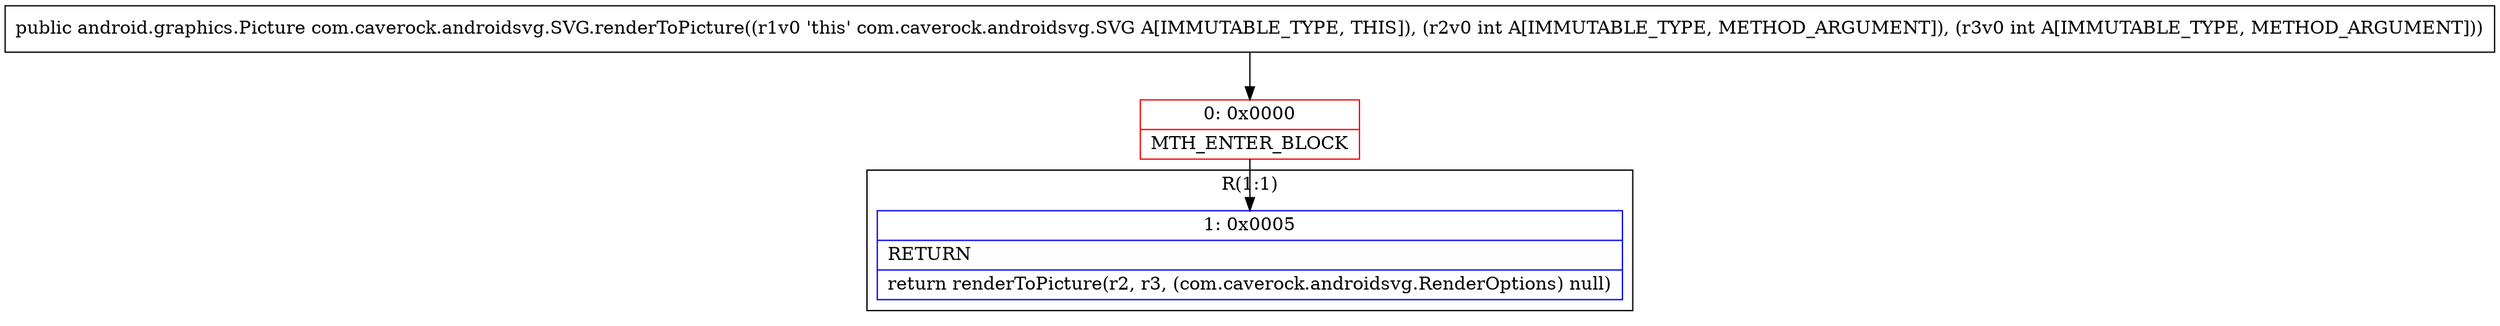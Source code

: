 digraph "CFG forcom.caverock.androidsvg.SVG.renderToPicture(II)Landroid\/graphics\/Picture;" {
subgraph cluster_Region_1842013814 {
label = "R(1:1)";
node [shape=record,color=blue];
Node_1 [shape=record,label="{1\:\ 0x0005|RETURN\l|return renderToPicture(r2, r3, (com.caverock.androidsvg.RenderOptions) null)\l}"];
}
Node_0 [shape=record,color=red,label="{0\:\ 0x0000|MTH_ENTER_BLOCK\l}"];
MethodNode[shape=record,label="{public android.graphics.Picture com.caverock.androidsvg.SVG.renderToPicture((r1v0 'this' com.caverock.androidsvg.SVG A[IMMUTABLE_TYPE, THIS]), (r2v0 int A[IMMUTABLE_TYPE, METHOD_ARGUMENT]), (r3v0 int A[IMMUTABLE_TYPE, METHOD_ARGUMENT])) }"];
MethodNode -> Node_0;
Node_0 -> Node_1;
}

